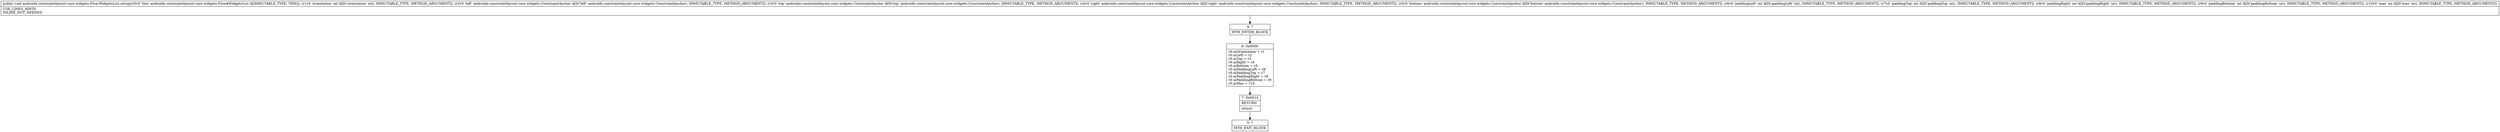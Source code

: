 digraph "CFG forandroidx.constraintlayout.core.widgets.Flow.WidgetsList.setup(ILandroidx\/constraintlayout\/core\/widgets\/ConstraintAnchor;Landroidx\/constraintlayout\/core\/widgets\/ConstraintAnchor;Landroidx\/constraintlayout\/core\/widgets\/ConstraintAnchor;Landroidx\/constraintlayout\/core\/widgets\/ConstraintAnchor;IIIII)V" {
Node_4 [shape=record,label="{4\:\ ?|MTH_ENTER_BLOCK\l}"];
Node_6 [shape=record,label="{6\:\ 0x0000|r0.mOrientation = r1\lr0.mLeft = r2\lr0.mTop = r3\lr0.mRight = r4\lr0.mBottom = r5\lr0.mPaddingLeft = r6\lr0.mPaddingTop = r7\lr0.mPaddingRight = r8\lr0.mPaddingBottom = r9\lr0.mMax = r10\l}"];
Node_7 [shape=record,label="{7\:\ 0x0014|RETURN\l|return\l}"];
Node_5 [shape=record,label="{5\:\ ?|MTH_EXIT_BLOCK\l}"];
MethodNode[shape=record,label="{public void androidx.constraintlayout.core.widgets.Flow.WidgetsList.setup((r0v0 'this' androidx.constraintlayout.core.widgets.Flow$WidgetsList A[IMMUTABLE_TYPE, THIS]), (r1v0 'orientation' int A[D('orientation' int), IMMUTABLE_TYPE, METHOD_ARGUMENT]), (r2v0 'left' androidx.constraintlayout.core.widgets.ConstraintAnchor A[D('left' androidx.constraintlayout.core.widgets.ConstraintAnchor), IMMUTABLE_TYPE, METHOD_ARGUMENT]), (r3v0 'top' androidx.constraintlayout.core.widgets.ConstraintAnchor A[D('top' androidx.constraintlayout.core.widgets.ConstraintAnchor), IMMUTABLE_TYPE, METHOD_ARGUMENT]), (r4v0 'right' androidx.constraintlayout.core.widgets.ConstraintAnchor A[D('right' androidx.constraintlayout.core.widgets.ConstraintAnchor), IMMUTABLE_TYPE, METHOD_ARGUMENT]), (r5v0 'bottom' androidx.constraintlayout.core.widgets.ConstraintAnchor A[D('bottom' androidx.constraintlayout.core.widgets.ConstraintAnchor), IMMUTABLE_TYPE, METHOD_ARGUMENT]), (r6v0 'paddingLeft' int A[D('paddingLeft' int), IMMUTABLE_TYPE, METHOD_ARGUMENT]), (r7v0 'paddingTop' int A[D('paddingTop' int), IMMUTABLE_TYPE, METHOD_ARGUMENT]), (r8v0 'paddingRight' int A[D('paddingRight' int), IMMUTABLE_TYPE, METHOD_ARGUMENT]), (r9v0 'paddingBottom' int A[D('paddingBottom' int), IMMUTABLE_TYPE, METHOD_ARGUMENT]), (r10v0 'max' int A[D('max' int), IMMUTABLE_TYPE, METHOD_ARGUMENT]))  | USE_LINES_HINTS\lINLINE_NOT_NEEDED\l}"];
MethodNode -> Node_4;Node_4 -> Node_6;
Node_6 -> Node_7;
Node_7 -> Node_5;
}

